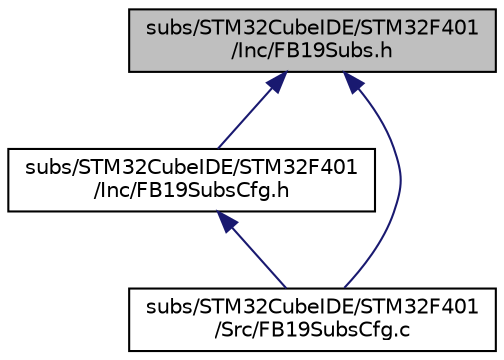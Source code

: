 digraph "subs/STM32CubeIDE/STM32F401/Inc/FB19Subs.h"
{
 // LATEX_PDF_SIZE
  edge [fontname="Helvetica",fontsize="10",labelfontname="Helvetica",labelfontsize="10"];
  node [fontname="Helvetica",fontsize="10",shape=record];
  Node1 [label="subs/STM32CubeIDE/STM32F401\l/Inc/FB19Subs.h",height=0.2,width=0.4,color="black", fillcolor="grey75", style="filled", fontcolor="black",tooltip="This file publishes the interface of the FieldBus19 Subscriber library."];
  Node1 -> Node2 [dir="back",color="midnightblue",fontsize="10",style="solid",fontname="Helvetica"];
  Node2 [label="subs/STM32CubeIDE/STM32F401\l/Inc/FB19SubsCfg.h",height=0.2,width=0.4,color="black", fillcolor="white", style="filled",URL="$_f_b19_subs_cfg_8h.html",tooltip="This file publishes the interface of the FieldBus19 Subscriber configuration file."];
  Node2 -> Node3 [dir="back",color="midnightblue",fontsize="10",style="solid",fontname="Helvetica"];
  Node3 [label="subs/STM32CubeIDE/STM32F401\l/Src/FB19SubsCfg.c",height=0.2,width=0.4,color="black", fillcolor="white", style="filled",URL="$_f_b19_subs_cfg_8c.html",tooltip="This file implements the interface of the FieldBus19 Subscriber configuration module."];
  Node1 -> Node3 [dir="back",color="midnightblue",fontsize="10",style="solid",fontname="Helvetica"];
}
